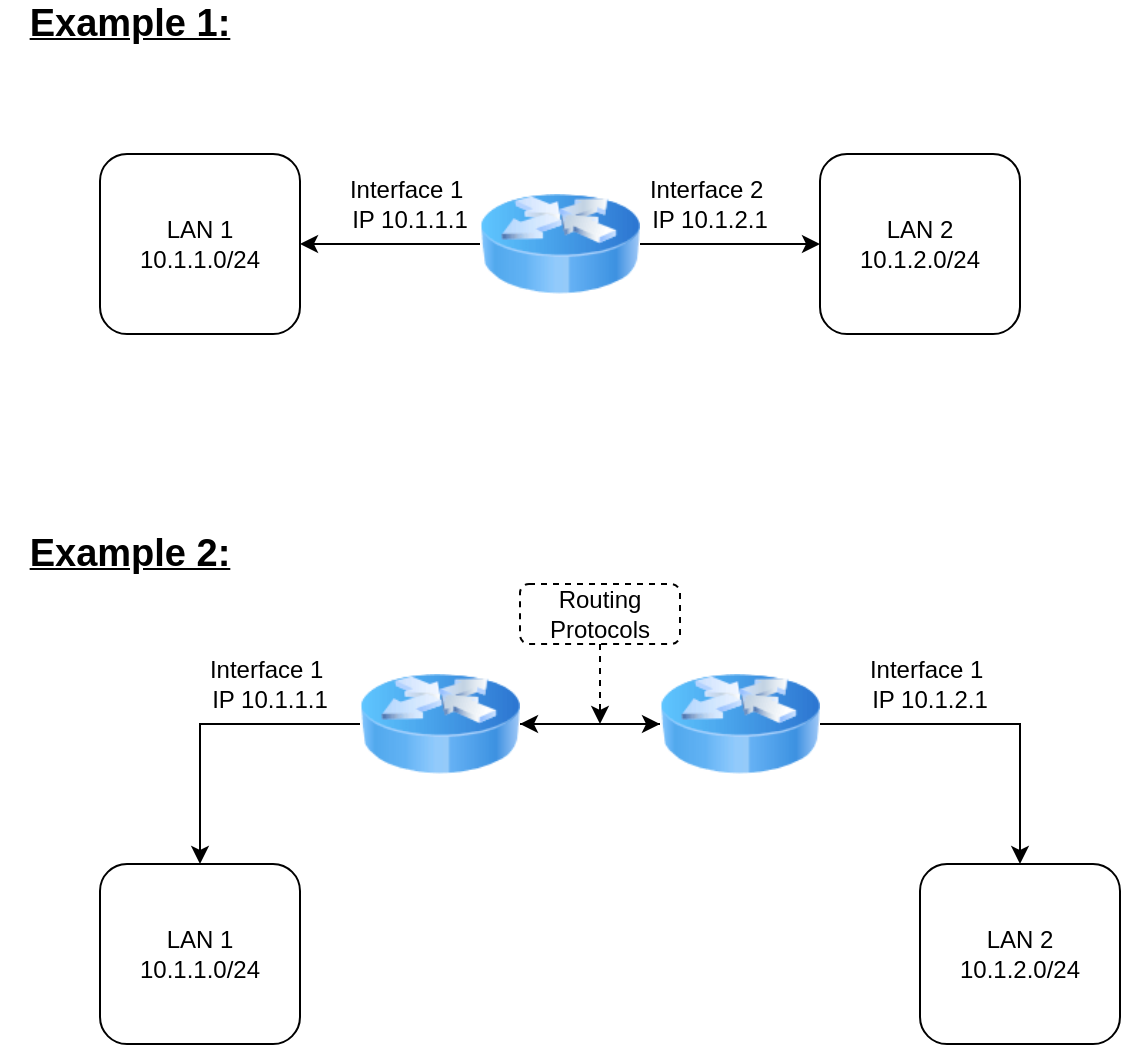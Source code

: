 <mxfile version="13.7.9" type="device"><diagram id="B2H5gFp1ah1t0TaCsv3M" name="Page-1"><mxGraphModel dx="1106" dy="860" grid="1" gridSize="10" guides="1" tooltips="1" connect="1" arrows="1" fold="1" page="1" pageScale="1" pageWidth="827" pageHeight="1169" math="0" shadow="0"><root><mxCell id="0"/><mxCell id="1" parent="0"/><mxCell id="AIjkYAa6jHPseS1RkNJC-4" style="edgeStyle=orthogonalEdgeStyle;rounded=0;orthogonalLoop=1;jettySize=auto;html=1;entryX=1;entryY=0.5;entryDx=0;entryDy=0;" edge="1" parent="1" source="AIjkYAa6jHPseS1RkNJC-1" target="AIjkYAa6jHPseS1RkNJC-2"><mxGeometry relative="1" as="geometry"/></mxCell><mxCell id="AIjkYAa6jHPseS1RkNJC-9" style="edgeStyle=orthogonalEdgeStyle;rounded=0;orthogonalLoop=1;jettySize=auto;html=1;entryX=0;entryY=0.5;entryDx=0;entryDy=0;" edge="1" parent="1" source="AIjkYAa6jHPseS1RkNJC-1" target="AIjkYAa6jHPseS1RkNJC-8"><mxGeometry relative="1" as="geometry"/></mxCell><mxCell id="AIjkYAa6jHPseS1RkNJC-1" value="" style="image;html=1;image=img/lib/clip_art/networking/Router_Icon_128x128.png" vertex="1" parent="1"><mxGeometry x="370" y="400" width="80" height="80" as="geometry"/></mxCell><mxCell id="AIjkYAa6jHPseS1RkNJC-2" value="LAN 1&lt;br&gt;10.1.1.0/24" style="rounded=1;whiteSpace=wrap;html=1;" vertex="1" parent="1"><mxGeometry x="180" y="395" width="100" height="90" as="geometry"/></mxCell><mxCell id="AIjkYAa6jHPseS1RkNJC-8" value="LAN 2&lt;br&gt;10.1.2.0/24" style="rounded=1;whiteSpace=wrap;html=1;" vertex="1" parent="1"><mxGeometry x="540" y="395" width="100" height="90" as="geometry"/></mxCell><mxCell id="AIjkYAa6jHPseS1RkNJC-10" value="Interface 1&amp;nbsp;&lt;br&gt;IP 10.1.1.1" style="text;html=1;strokeColor=none;fillColor=none;align=center;verticalAlign=middle;whiteSpace=wrap;rounded=0;" vertex="1" parent="1"><mxGeometry x="290" y="410" width="90" height="20" as="geometry"/></mxCell><mxCell id="AIjkYAa6jHPseS1RkNJC-11" value="Interface 2&amp;nbsp;&lt;br&gt;IP 10.1.2.1" style="text;html=1;strokeColor=none;fillColor=none;align=center;verticalAlign=middle;whiteSpace=wrap;rounded=0;" vertex="1" parent="1"><mxGeometry x="440" y="410" width="90" height="20" as="geometry"/></mxCell><mxCell id="AIjkYAa6jHPseS1RkNJC-12" value="LAN 1&lt;br&gt;10.1.1.0/24" style="rounded=1;whiteSpace=wrap;html=1;" vertex="1" parent="1"><mxGeometry x="180" y="750" width="100" height="90" as="geometry"/></mxCell><mxCell id="AIjkYAa6jHPseS1RkNJC-13" value="LAN 2&lt;br&gt;10.1.2.0/24" style="rounded=1;whiteSpace=wrap;html=1;" vertex="1" parent="1"><mxGeometry x="590" y="750" width="100" height="90" as="geometry"/></mxCell><mxCell id="AIjkYAa6jHPseS1RkNJC-16" style="edgeStyle=orthogonalEdgeStyle;rounded=0;orthogonalLoop=1;jettySize=auto;html=1;entryX=0.5;entryY=0;entryDx=0;entryDy=0;" edge="1" parent="1" source="AIjkYAa6jHPseS1RkNJC-14" target="AIjkYAa6jHPseS1RkNJC-12"><mxGeometry relative="1" as="geometry"/></mxCell><mxCell id="AIjkYAa6jHPseS1RkNJC-18" value="" style="edgeStyle=orthogonalEdgeStyle;rounded=0;orthogonalLoop=1;jettySize=auto;html=1;" edge="1" parent="1" source="AIjkYAa6jHPseS1RkNJC-14" target="AIjkYAa6jHPseS1RkNJC-15"><mxGeometry relative="1" as="geometry"/></mxCell><mxCell id="AIjkYAa6jHPseS1RkNJC-14" value="" style="image;html=1;image=img/lib/clip_art/networking/Router_Icon_128x128.png" vertex="1" parent="1"><mxGeometry x="310" y="640" width="80" height="80" as="geometry"/></mxCell><mxCell id="AIjkYAa6jHPseS1RkNJC-17" style="edgeStyle=orthogonalEdgeStyle;rounded=0;orthogonalLoop=1;jettySize=auto;html=1;entryX=0.5;entryY=0;entryDx=0;entryDy=0;" edge="1" parent="1" source="AIjkYAa6jHPseS1RkNJC-15" target="AIjkYAa6jHPseS1RkNJC-13"><mxGeometry relative="1" as="geometry"/></mxCell><mxCell id="AIjkYAa6jHPseS1RkNJC-19" style="edgeStyle=orthogonalEdgeStyle;rounded=0;orthogonalLoop=1;jettySize=auto;html=1;entryX=1;entryY=0.5;entryDx=0;entryDy=0;" edge="1" parent="1" source="AIjkYAa6jHPseS1RkNJC-15" target="AIjkYAa6jHPseS1RkNJC-14"><mxGeometry relative="1" as="geometry"/></mxCell><mxCell id="AIjkYAa6jHPseS1RkNJC-15" value="" style="image;html=1;image=img/lib/clip_art/networking/Router_Icon_128x128.png" vertex="1" parent="1"><mxGeometry x="460" y="640" width="80" height="80" as="geometry"/></mxCell><mxCell id="AIjkYAa6jHPseS1RkNJC-20" value="Interface 1&amp;nbsp;&lt;br&gt;IP 10.1.1.1" style="text;html=1;strokeColor=none;fillColor=none;align=center;verticalAlign=middle;whiteSpace=wrap;rounded=0;" vertex="1" parent="1"><mxGeometry x="220" y="650" width="90" height="20" as="geometry"/></mxCell><mxCell id="AIjkYAa6jHPseS1RkNJC-21" value="Interface 1&amp;nbsp;&lt;br&gt;IP 10.1.2.1" style="text;html=1;strokeColor=none;fillColor=none;align=center;verticalAlign=middle;whiteSpace=wrap;rounded=0;" vertex="1" parent="1"><mxGeometry x="550" y="650" width="90" height="20" as="geometry"/></mxCell><mxCell id="AIjkYAa6jHPseS1RkNJC-24" style="edgeStyle=orthogonalEdgeStyle;rounded=0;orthogonalLoop=1;jettySize=auto;html=1;dashed=1;" edge="1" parent="1" source="AIjkYAa6jHPseS1RkNJC-22"><mxGeometry relative="1" as="geometry"><mxPoint x="430" y="680" as="targetPoint"/></mxGeometry></mxCell><mxCell id="AIjkYAa6jHPseS1RkNJC-22" value="Routing Protocols" style="rounded=1;whiteSpace=wrap;html=1;dashed=1;" vertex="1" parent="1"><mxGeometry x="390" y="610" width="80" height="30" as="geometry"/></mxCell><mxCell id="AIjkYAa6jHPseS1RkNJC-25" value="&lt;font style=&quot;font-size: 19px&quot;&gt;&lt;b&gt;&lt;u&gt;Example 1:&lt;/u&gt;&lt;/b&gt;&lt;/font&gt;" style="text;html=1;strokeColor=none;fillColor=none;align=center;verticalAlign=middle;whiteSpace=wrap;rounded=0;dashed=1;" vertex="1" parent="1"><mxGeometry x="130" y="320" width="130" height="20" as="geometry"/></mxCell><mxCell id="AIjkYAa6jHPseS1RkNJC-26" value="&lt;font style=&quot;font-size: 19px&quot;&gt;&lt;b&gt;&lt;u&gt;Example 2:&lt;/u&gt;&lt;/b&gt;&lt;/font&gt;" style="text;html=1;strokeColor=none;fillColor=none;align=center;verticalAlign=middle;whiteSpace=wrap;rounded=0;dashed=1;" vertex="1" parent="1"><mxGeometry x="130" y="585" width="130" height="20" as="geometry"/></mxCell></root></mxGraphModel></diagram></mxfile>